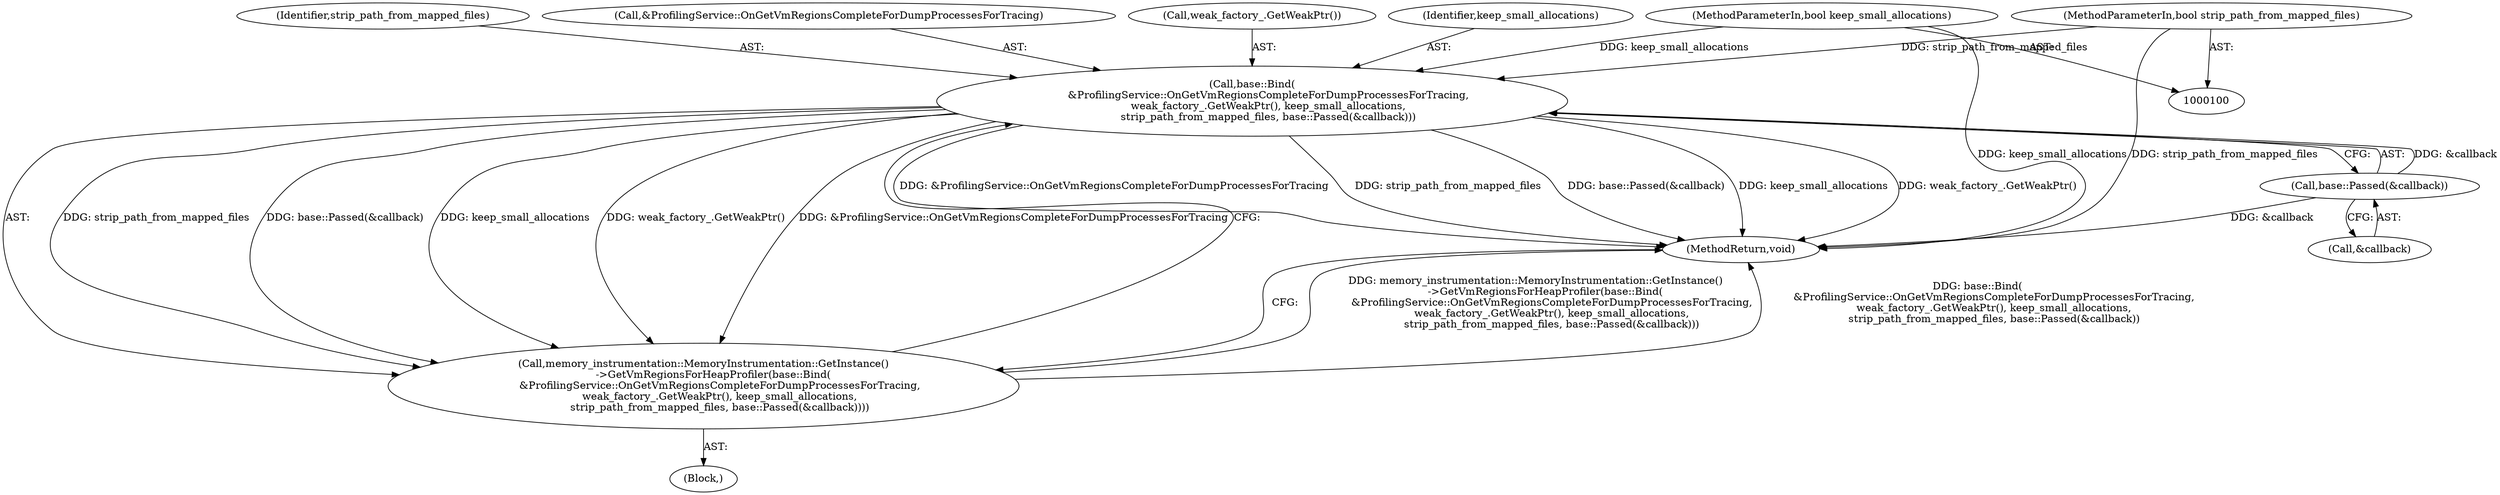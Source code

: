 digraph "1_Chrome_b44e68087804e6543a99c87076ab7648d11d9b07@del" {
"1000106" [label="(Call,base::Bind(\n          &ProfilingService::OnGetVmRegionsCompleteForDumpProcessesForTracing,\n          weak_factory_.GetWeakPtr(), keep_small_allocations,\n          strip_path_from_mapped_files, base::Passed(&callback)))"];
"1000101" [label="(MethodParameterIn,bool keep_small_allocations)"];
"1000102" [label="(MethodParameterIn,bool strip_path_from_mapped_files)"];
"1000112" [label="(Call,base::Passed(&callback))"];
"1000105" [label="(Call,memory_instrumentation::MemoryInstrumentation::GetInstance()\n      ->GetVmRegionsForHeapProfiler(base::Bind(\n          &ProfilingService::OnGetVmRegionsCompleteForDumpProcessesForTracing,\n          weak_factory_.GetWeakPtr(), keep_small_allocations,\n          strip_path_from_mapped_files, base::Passed(&callback))))"];
"1000115" [label="(MethodReturn,void)"];
"1000102" [label="(MethodParameterIn,bool strip_path_from_mapped_files)"];
"1000105" [label="(Call,memory_instrumentation::MemoryInstrumentation::GetInstance()\n      ->GetVmRegionsForHeapProfiler(base::Bind(\n          &ProfilingService::OnGetVmRegionsCompleteForDumpProcessesForTracing,\n          weak_factory_.GetWeakPtr(), keep_small_allocations,\n          strip_path_from_mapped_files, base::Passed(&callback))))"];
"1000111" [label="(Identifier,strip_path_from_mapped_files)"];
"1000107" [label="(Call,&ProfilingService::OnGetVmRegionsCompleteForDumpProcessesForTracing)"];
"1000106" [label="(Call,base::Bind(\n          &ProfilingService::OnGetVmRegionsCompleteForDumpProcessesForTracing,\n          weak_factory_.GetWeakPtr(), keep_small_allocations,\n          strip_path_from_mapped_files, base::Passed(&callback)))"];
"1000104" [label="(Block,)"];
"1000113" [label="(Call,&callback)"];
"1000109" [label="(Call,weak_factory_.GetWeakPtr())"];
"1000112" [label="(Call,base::Passed(&callback))"];
"1000110" [label="(Identifier,keep_small_allocations)"];
"1000101" [label="(MethodParameterIn,bool keep_small_allocations)"];
"1000106" -> "1000105"  [label="AST: "];
"1000106" -> "1000112"  [label="CFG: "];
"1000107" -> "1000106"  [label="AST: "];
"1000109" -> "1000106"  [label="AST: "];
"1000110" -> "1000106"  [label="AST: "];
"1000111" -> "1000106"  [label="AST: "];
"1000112" -> "1000106"  [label="AST: "];
"1000105" -> "1000106"  [label="CFG: "];
"1000106" -> "1000115"  [label="DDG: &ProfilingService::OnGetVmRegionsCompleteForDumpProcessesForTracing"];
"1000106" -> "1000115"  [label="DDG: strip_path_from_mapped_files"];
"1000106" -> "1000115"  [label="DDG: base::Passed(&callback)"];
"1000106" -> "1000115"  [label="DDG: keep_small_allocations"];
"1000106" -> "1000115"  [label="DDG: weak_factory_.GetWeakPtr()"];
"1000106" -> "1000105"  [label="DDG: strip_path_from_mapped_files"];
"1000106" -> "1000105"  [label="DDG: base::Passed(&callback)"];
"1000106" -> "1000105"  [label="DDG: keep_small_allocations"];
"1000106" -> "1000105"  [label="DDG: weak_factory_.GetWeakPtr()"];
"1000106" -> "1000105"  [label="DDG: &ProfilingService::OnGetVmRegionsCompleteForDumpProcessesForTracing"];
"1000101" -> "1000106"  [label="DDG: keep_small_allocations"];
"1000102" -> "1000106"  [label="DDG: strip_path_from_mapped_files"];
"1000112" -> "1000106"  [label="DDG: &callback"];
"1000101" -> "1000100"  [label="AST: "];
"1000101" -> "1000115"  [label="DDG: keep_small_allocations"];
"1000102" -> "1000100"  [label="AST: "];
"1000102" -> "1000115"  [label="DDG: strip_path_from_mapped_files"];
"1000112" -> "1000113"  [label="CFG: "];
"1000113" -> "1000112"  [label="AST: "];
"1000112" -> "1000115"  [label="DDG: &callback"];
"1000105" -> "1000104"  [label="AST: "];
"1000115" -> "1000105"  [label="CFG: "];
"1000105" -> "1000115"  [label="DDG: memory_instrumentation::MemoryInstrumentation::GetInstance()\n      ->GetVmRegionsForHeapProfiler(base::Bind(\n          &ProfilingService::OnGetVmRegionsCompleteForDumpProcessesForTracing,\n          weak_factory_.GetWeakPtr(), keep_small_allocations,\n          strip_path_from_mapped_files, base::Passed(&callback)))"];
"1000105" -> "1000115"  [label="DDG: base::Bind(\n          &ProfilingService::OnGetVmRegionsCompleteForDumpProcessesForTracing,\n          weak_factory_.GetWeakPtr(), keep_small_allocations,\n          strip_path_from_mapped_files, base::Passed(&callback))"];
}
